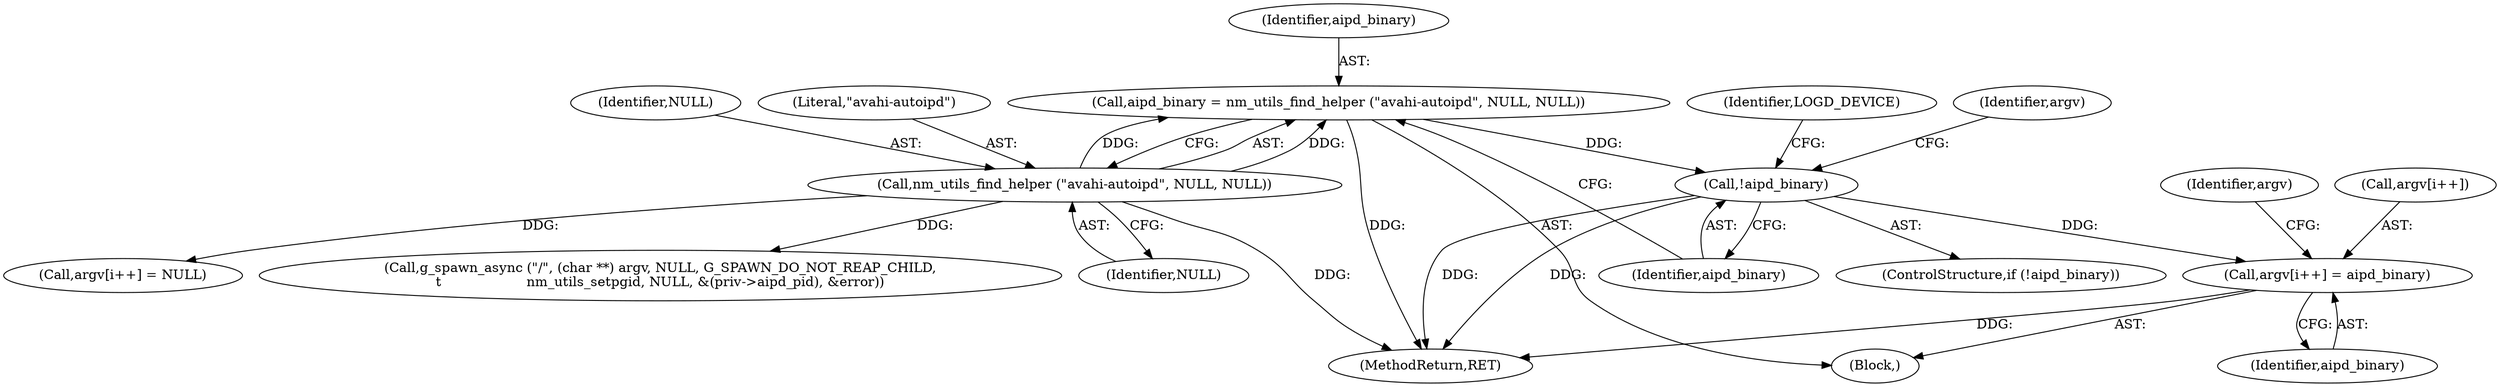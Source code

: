 digraph "0_NetworkManager_d5fc88e573fa58b93034b04d35a2454f5d28cad9@pointer" {
"1004326" [label="(Call,aipd_binary = nm_utils_find_helper (\"avahi-autoipd\", NULL, NULL))"];
"1004328" [label="(Call,nm_utils_find_helper (\"avahi-autoipd\", NULL, NULL))"];
"1004333" [label="(Call,!aipd_binary)"];
"1004347" [label="(Call,argv[i++] = aipd_binary)"];
"1004331" [label="(Identifier,NULL)"];
"1004327" [label="(Identifier,aipd_binary)"];
"1004355" [label="(Identifier,argv)"];
"1004382" [label="(Call,argv[i++] = NULL)"];
"1004332" [label="(ControlStructure,if (!aipd_binary))"];
"1004329" [label="(Literal,\"avahi-autoipd\")"];
"1004352" [label="(Identifier,aipd_binary)"];
"1004349" [label="(Identifier,argv)"];
"1004333" [label="(Call,!aipd_binary)"];
"1004307" [label="(Block,)"];
"1004403" [label="(Call,g_spawn_async (\"/\", (char **) argv, NULL, G_SPAWN_DO_NOT_REAP_CHILD,\n\t                    nm_utils_setpgid, NULL, &(priv->aipd_pid), &error))"];
"1004326" [label="(Call,aipd_binary = nm_utils_find_helper (\"avahi-autoipd\", NULL, NULL))"];
"1007368" [label="(MethodReturn,RET)"];
"1004330" [label="(Identifier,NULL)"];
"1004338" [label="(Identifier,LOGD_DEVICE)"];
"1004347" [label="(Call,argv[i++] = aipd_binary)"];
"1004348" [label="(Call,argv[i++])"];
"1004334" [label="(Identifier,aipd_binary)"];
"1004328" [label="(Call,nm_utils_find_helper (\"avahi-autoipd\", NULL, NULL))"];
"1004326" -> "1004307"  [label="AST: "];
"1004326" -> "1004328"  [label="CFG: "];
"1004327" -> "1004326"  [label="AST: "];
"1004328" -> "1004326"  [label="AST: "];
"1004334" -> "1004326"  [label="CFG: "];
"1004326" -> "1007368"  [label="DDG: "];
"1004328" -> "1004326"  [label="DDG: "];
"1004328" -> "1004326"  [label="DDG: "];
"1004326" -> "1004333"  [label="DDG: "];
"1004328" -> "1004331"  [label="CFG: "];
"1004329" -> "1004328"  [label="AST: "];
"1004330" -> "1004328"  [label="AST: "];
"1004331" -> "1004328"  [label="AST: "];
"1004328" -> "1007368"  [label="DDG: "];
"1004328" -> "1004382"  [label="DDG: "];
"1004328" -> "1004403"  [label="DDG: "];
"1004333" -> "1004332"  [label="AST: "];
"1004333" -> "1004334"  [label="CFG: "];
"1004334" -> "1004333"  [label="AST: "];
"1004338" -> "1004333"  [label="CFG: "];
"1004349" -> "1004333"  [label="CFG: "];
"1004333" -> "1007368"  [label="DDG: "];
"1004333" -> "1007368"  [label="DDG: "];
"1004333" -> "1004347"  [label="DDG: "];
"1004347" -> "1004307"  [label="AST: "];
"1004347" -> "1004352"  [label="CFG: "];
"1004348" -> "1004347"  [label="AST: "];
"1004352" -> "1004347"  [label="AST: "];
"1004355" -> "1004347"  [label="CFG: "];
"1004347" -> "1007368"  [label="DDG: "];
}
